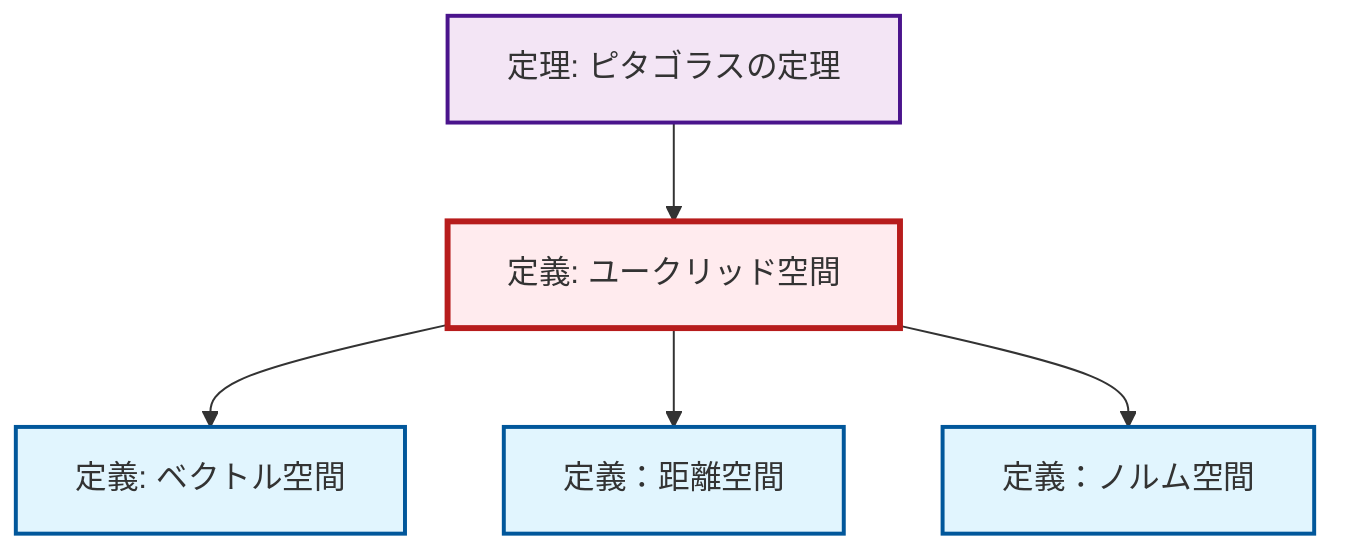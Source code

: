 graph TD
    classDef definition fill:#e1f5fe,stroke:#01579b,stroke-width:2px
    classDef theorem fill:#f3e5f5,stroke:#4a148c,stroke-width:2px
    classDef axiom fill:#fff3e0,stroke:#e65100,stroke-width:2px
    classDef example fill:#e8f5e9,stroke:#1b5e20,stroke-width:2px
    classDef current fill:#ffebee,stroke:#b71c1c,stroke-width:3px
    def-normed-vector-space["定義：ノルム空間"]:::definition
    def-metric-space["定義：距離空間"]:::definition
    thm-pythagorean["定理: ピタゴラスの定理"]:::theorem
    def-vector-space["定義: ベクトル空間"]:::definition
    def-euclidean-space["定義: ユークリッド空間"]:::definition
    def-euclidean-space --> def-vector-space
    thm-pythagorean --> def-euclidean-space
    def-euclidean-space --> def-metric-space
    def-euclidean-space --> def-normed-vector-space
    class def-euclidean-space current